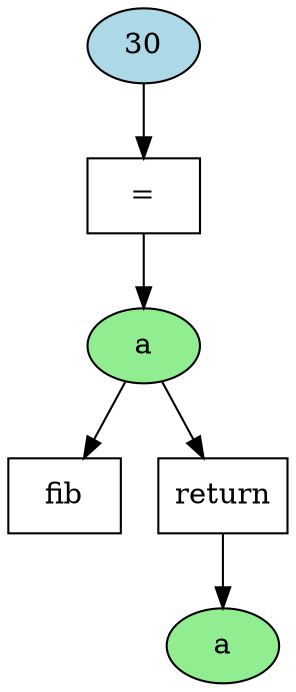 digraph main_DFG {
    node [shape=ellipse, style=filled, fillcolor=lightblue];
    const_30 [label="30"];
    node [shape=box, style="", fillcolor=""];
    op_assign_a [label="="];
    op_call_fib [label="fib"];
    op_return [label="return"];
    node [shape=ellipse, style=filled, fillcolor=lightgreen];
    return_val [label="a"];
    const_30 -> op_assign_a;
    op_assign_a -> a;
    a -> op_call_fib;
    a -> op_return;
    op_return -> return_val;
}